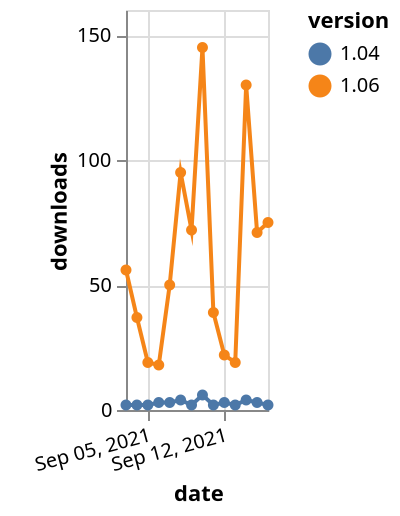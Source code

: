 {"$schema": "https://vega.github.io/schema/vega-lite/v5.json", "description": "A simple bar chart with embedded data.", "data": {"values": [{"date": "2021-09-03", "total": 60470, "delta": 56, "version": "1.06"}, {"date": "2021-09-04", "total": 60507, "delta": 37, "version": "1.06"}, {"date": "2021-09-05", "total": 60526, "delta": 19, "version": "1.06"}, {"date": "2021-09-06", "total": 60544, "delta": 18, "version": "1.06"}, {"date": "2021-09-07", "total": 60594, "delta": 50, "version": "1.06"}, {"date": "2021-09-08", "total": 60689, "delta": 95, "version": "1.06"}, {"date": "2021-09-09", "total": 60761, "delta": 72, "version": "1.06"}, {"date": "2021-09-10", "total": 60906, "delta": 145, "version": "1.06"}, {"date": "2021-09-11", "total": 60945, "delta": 39, "version": "1.06"}, {"date": "2021-09-12", "total": 60967, "delta": 22, "version": "1.06"}, {"date": "2021-09-13", "total": 60986, "delta": 19, "version": "1.06"}, {"date": "2021-09-14", "total": 61116, "delta": 130, "version": "1.06"}, {"date": "2021-09-15", "total": 61187, "delta": 71, "version": "1.06"}, {"date": "2021-09-16", "total": 61262, "delta": 75, "version": "1.06"}, {"date": "2021-09-03", "total": 20557, "delta": 2, "version": "1.04"}, {"date": "2021-09-04", "total": 20559, "delta": 2, "version": "1.04"}, {"date": "2021-09-05", "total": 20561, "delta": 2, "version": "1.04"}, {"date": "2021-09-06", "total": 20564, "delta": 3, "version": "1.04"}, {"date": "2021-09-07", "total": 20567, "delta": 3, "version": "1.04"}, {"date": "2021-09-08", "total": 20571, "delta": 4, "version": "1.04"}, {"date": "2021-09-09", "total": 20573, "delta": 2, "version": "1.04"}, {"date": "2021-09-10", "total": 20579, "delta": 6, "version": "1.04"}, {"date": "2021-09-11", "total": 20581, "delta": 2, "version": "1.04"}, {"date": "2021-09-12", "total": 20584, "delta": 3, "version": "1.04"}, {"date": "2021-09-13", "total": 20586, "delta": 2, "version": "1.04"}, {"date": "2021-09-14", "total": 20590, "delta": 4, "version": "1.04"}, {"date": "2021-09-15", "total": 20593, "delta": 3, "version": "1.04"}, {"date": "2021-09-16", "total": 20595, "delta": 2, "version": "1.04"}]}, "width": "container", "mark": {"type": "line", "point": {"filled": true}}, "encoding": {"x": {"field": "date", "type": "temporal", "timeUnit": "yearmonthdate", "title": "date", "axis": {"labelAngle": -15}}, "y": {"field": "delta", "type": "quantitative", "title": "downloads"}, "color": {"field": "version", "type": "nominal"}, "tooltip": {"field": "delta"}}}